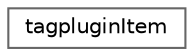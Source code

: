 digraph "类继承关系图"
{
 // LATEX_PDF_SIZE
  bgcolor="transparent";
  edge [fontname=Helvetica,fontsize=10,labelfontname=Helvetica,labelfontsize=10];
  node [fontname=Helvetica,fontsize=10,shape=box,height=0.2,width=0.4];
  rankdir="LR";
  Node0 [id="Node000000",label="tagpluginItem",height=0.2,width=0.4,color="grey40", fillcolor="white", style="filled",URL="$structtagplugin_item.html",tooltip="插件项。"];
}

